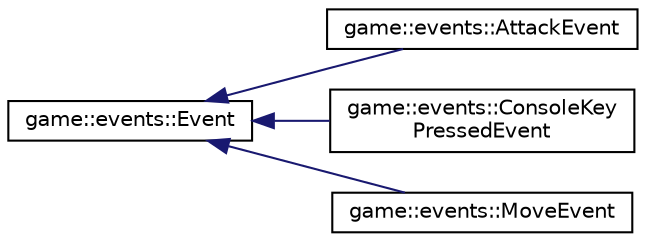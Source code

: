 digraph "Graphical Class Hierarchy"
{
 // LATEX_PDF_SIZE
  edge [fontname="Helvetica",fontsize="10",labelfontname="Helvetica",labelfontsize="10"];
  node [fontname="Helvetica",fontsize="10",shape=record];
  rankdir="LR";
  Node0 [label="game::events::Event",height=0.2,width=0.4,color="black", fillcolor="white", style="filled",URL="$classgame_1_1events_1_1_event.html",tooltip="Superclass of any event."];
  Node0 -> Node1 [dir="back",color="midnightblue",fontsize="10",style="solid",fontname="Helvetica"];
  Node1 [label="game::events::AttackEvent",height=0.2,width=0.4,color="black", fillcolor="white", style="filled",URL="$classgame_1_1events_1_1_attack_event.html",tooltip="Processed when an entity attacks another."];
  Node0 -> Node2 [dir="back",color="midnightblue",fontsize="10",style="solid",fontname="Helvetica"];
  Node2 [label="game::events::ConsoleKey\lPressedEvent",height=0.2,width=0.4,color="black", fillcolor="white", style="filled",URL="$classgame_1_1events_1_1_console_key_pressed_event.html",tooltip="Processed when a terminal key is pressed."];
  Node0 -> Node3 [dir="back",color="midnightblue",fontsize="10",style="solid",fontname="Helvetica"];
  Node3 [label="game::events::MoveEvent",height=0.2,width=0.4,color="black", fillcolor="white", style="filled",URL="$classgame_1_1events_1_1_move_event.html",tooltip="Processed when an entity moves."];
}
